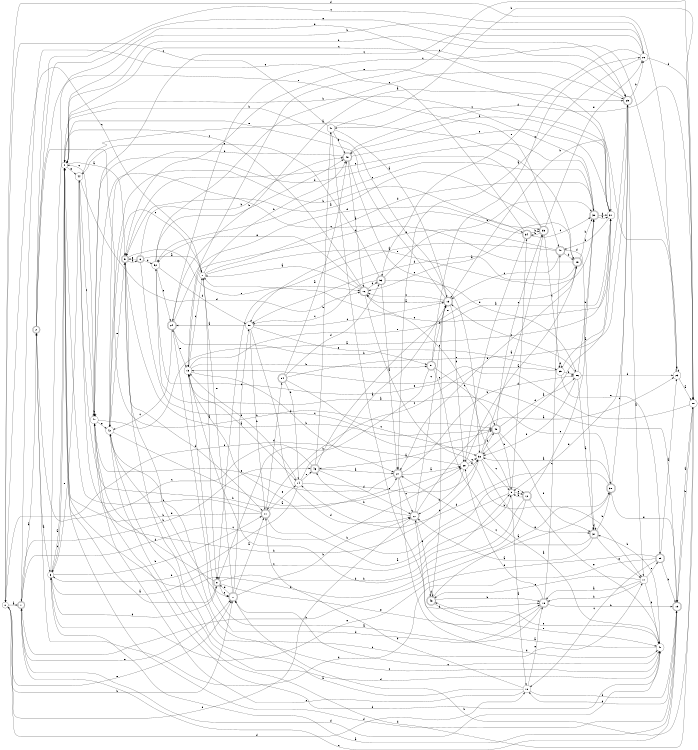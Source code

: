 digraph n44_7 {
__start0 [label="" shape="none"];

rankdir=LR;
size="8,5";

s0 [style="filled", color="black", fillcolor="white" shape="circle", label="0"];
s1 [style="rounded,filled", color="black", fillcolor="white" shape="doublecircle", label="1"];
s2 [style="rounded,filled", color="black", fillcolor="white" shape="doublecircle", label="2"];
s3 [style="filled", color="black", fillcolor="white" shape="circle", label="3"];
s4 [style="filled", color="black", fillcolor="white" shape="circle", label="4"];
s5 [style="rounded,filled", color="black", fillcolor="white" shape="doublecircle", label="5"];
s6 [style="rounded,filled", color="black", fillcolor="white" shape="doublecircle", label="6"];
s7 [style="filled", color="black", fillcolor="white" shape="circle", label="7"];
s8 [style="rounded,filled", color="black", fillcolor="white" shape="doublecircle", label="8"];
s9 [style="filled", color="black", fillcolor="white" shape="circle", label="9"];
s10 [style="filled", color="black", fillcolor="white" shape="circle", label="10"];
s11 [style="rounded,filled", color="black", fillcolor="white" shape="doublecircle", label="11"];
s12 [style="rounded,filled", color="black", fillcolor="white" shape="doublecircle", label="12"];
s13 [style="filled", color="black", fillcolor="white" shape="circle", label="13"];
s14 [style="filled", color="black", fillcolor="white" shape="circle", label="14"];
s15 [style="rounded,filled", color="black", fillcolor="white" shape="doublecircle", label="15"];
s16 [style="rounded,filled", color="black", fillcolor="white" shape="doublecircle", label="16"];
s17 [style="filled", color="black", fillcolor="white" shape="circle", label="17"];
s18 [style="rounded,filled", color="black", fillcolor="white" shape="doublecircle", label="18"];
s19 [style="rounded,filled", color="black", fillcolor="white" shape="doublecircle", label="19"];
s20 [style="filled", color="black", fillcolor="white" shape="circle", label="20"];
s21 [style="rounded,filled", color="black", fillcolor="white" shape="doublecircle", label="21"];
s22 [style="rounded,filled", color="black", fillcolor="white" shape="doublecircle", label="22"];
s23 [style="filled", color="black", fillcolor="white" shape="circle", label="23"];
s24 [style="rounded,filled", color="black", fillcolor="white" shape="doublecircle", label="24"];
s25 [style="rounded,filled", color="black", fillcolor="white" shape="doublecircle", label="25"];
s26 [style="filled", color="black", fillcolor="white" shape="circle", label="26"];
s27 [style="rounded,filled", color="black", fillcolor="white" shape="doublecircle", label="27"];
s28 [style="filled", color="black", fillcolor="white" shape="circle", label="28"];
s29 [style="rounded,filled", color="black", fillcolor="white" shape="doublecircle", label="29"];
s30 [style="rounded,filled", color="black", fillcolor="white" shape="doublecircle", label="30"];
s31 [style="filled", color="black", fillcolor="white" shape="circle", label="31"];
s32 [style="filled", color="black", fillcolor="white" shape="circle", label="32"];
s33 [style="rounded,filled", color="black", fillcolor="white" shape="doublecircle", label="33"];
s34 [style="rounded,filled", color="black", fillcolor="white" shape="doublecircle", label="34"];
s35 [style="filled", color="black", fillcolor="white" shape="circle", label="35"];
s36 [style="filled", color="black", fillcolor="white" shape="circle", label="36"];
s37 [style="rounded,filled", color="black", fillcolor="white" shape="doublecircle", label="37"];
s38 [style="rounded,filled", color="black", fillcolor="white" shape="doublecircle", label="38"];
s39 [style="rounded,filled", color="black", fillcolor="white" shape="doublecircle", label="39"];
s40 [style="filled", color="black", fillcolor="white" shape="circle", label="40"];
s41 [style="filled", color="black", fillcolor="white" shape="circle", label="41"];
s42 [style="filled", color="black", fillcolor="white" shape="circle", label="42"];
s43 [style="rounded,filled", color="black", fillcolor="white" shape="doublecircle", label="43"];
s44 [style="filled", color="black", fillcolor="white" shape="circle", label="44"];
s45 [style="rounded,filled", color="black", fillcolor="white" shape="doublecircle", label="45"];
s46 [style="rounded,filled", color="black", fillcolor="white" shape="doublecircle", label="46"];
s47 [style="filled", color="black", fillcolor="white" shape="circle", label="47"];
s48 [style="rounded,filled", color="black", fillcolor="white" shape="doublecircle", label="48"];
s49 [style="rounded,filled", color="black", fillcolor="white" shape="doublecircle", label="49"];
s50 [style="filled", color="black", fillcolor="white" shape="circle", label="50"];
s51 [style="rounded,filled", color="black", fillcolor="white" shape="doublecircle", label="51"];
s52 [style="filled", color="black", fillcolor="white" shape="circle", label="52"];
s53 [style="rounded,filled", color="black", fillcolor="white" shape="doublecircle", label="53"];
s54 [style="rounded,filled", color="black", fillcolor="white" shape="doublecircle", label="54"];
s0 -> s1 [label="a"];
s0 -> s21 [label="b"];
s0 -> s7 [label="c"];
s0 -> s10 [label="d"];
s0 -> s21 [label="e"];
s1 -> s2 [label="a"];
s1 -> s46 [label="b"];
s1 -> s28 [label="c"];
s1 -> s41 [label="d"];
s1 -> s21 [label="e"];
s2 -> s3 [label="a"];
s2 -> s45 [label="b"];
s2 -> s26 [label="c"];
s2 -> s31 [label="d"];
s2 -> s25 [label="e"];
s3 -> s4 [label="a"];
s3 -> s11 [label="b"];
s3 -> s9 [label="c"];
s3 -> s8 [label="d"];
s3 -> s49 [label="e"];
s4 -> s5 [label="a"];
s4 -> s25 [label="b"];
s4 -> s3 [label="c"];
s4 -> s19 [label="d"];
s4 -> s44 [label="e"];
s5 -> s6 [label="a"];
s5 -> s45 [label="b"];
s5 -> s41 [label="c"];
s5 -> s11 [label="d"];
s5 -> s16 [label="e"];
s6 -> s7 [label="a"];
s6 -> s48 [label="b"];
s6 -> s45 [label="c"];
s6 -> s52 [label="d"];
s6 -> s5 [label="e"];
s7 -> s8 [label="a"];
s7 -> s48 [label="b"];
s7 -> s42 [label="c"];
s7 -> s30 [label="d"];
s7 -> s30 [label="e"];
s8 -> s4 [label="a"];
s8 -> s9 [label="b"];
s8 -> s21 [label="c"];
s8 -> s40 [label="d"];
s8 -> s18 [label="e"];
s9 -> s10 [label="a"];
s9 -> s13 [label="b"];
s9 -> s16 [label="c"];
s9 -> s34 [label="d"];
s9 -> s12 [label="e"];
s10 -> s5 [label="a"];
s10 -> s11 [label="b"];
s10 -> s40 [label="c"];
s10 -> s19 [label="d"];
s10 -> s18 [label="e"];
s11 -> s12 [label="a"];
s11 -> s4 [label="b"];
s11 -> s4 [label="c"];
s11 -> s54 [label="d"];
s11 -> s14 [label="e"];
s12 -> s9 [label="a"];
s12 -> s13 [label="b"];
s12 -> s30 [label="c"];
s12 -> s4 [label="d"];
s12 -> s41 [label="e"];
s13 -> s14 [label="a"];
s13 -> s51 [label="b"];
s13 -> s7 [label="c"];
s13 -> s27 [label="d"];
s13 -> s31 [label="e"];
s14 -> s15 [label="a"];
s14 -> s3 [label="b"];
s14 -> s32 [label="c"];
s14 -> s13 [label="d"];
s14 -> s46 [label="e"];
s15 -> s16 [label="a"];
s15 -> s4 [label="b"];
s15 -> s16 [label="c"];
s15 -> s28 [label="d"];
s15 -> s4 [label="e"];
s16 -> s7 [label="a"];
s16 -> s17 [label="b"];
s16 -> s4 [label="c"];
s16 -> s53 [label="d"];
s16 -> s52 [label="e"];
s17 -> s18 [label="a"];
s17 -> s18 [label="b"];
s17 -> s43 [label="c"];
s17 -> s41 [label="d"];
s17 -> s39 [label="e"];
s18 -> s13 [label="a"];
s18 -> s19 [label="b"];
s18 -> s49 [label="c"];
s18 -> s24 [label="d"];
s18 -> s28 [label="e"];
s19 -> s3 [label="a"];
s19 -> s20 [label="b"];
s19 -> s1 [label="c"];
s19 -> s10 [label="d"];
s19 -> s52 [label="e"];
s20 -> s19 [label="a"];
s20 -> s21 [label="b"];
s20 -> s13 [label="c"];
s20 -> s42 [label="d"];
s20 -> s13 [label="e"];
s21 -> s11 [label="a"];
s21 -> s22 [label="b"];
s21 -> s50 [label="c"];
s21 -> s8 [label="d"];
s21 -> s7 [label="e"];
s22 -> s23 [label="a"];
s22 -> s46 [label="b"];
s22 -> s15 [label="c"];
s22 -> s0 [label="d"];
s22 -> s43 [label="e"];
s23 -> s20 [label="a"];
s23 -> s15 [label="b"];
s23 -> s24 [label="c"];
s23 -> s0 [label="d"];
s23 -> s23 [label="e"];
s24 -> s25 [label="a"];
s24 -> s35 [label="b"];
s24 -> s42 [label="c"];
s24 -> s34 [label="d"];
s24 -> s13 [label="e"];
s25 -> s17 [label="a"];
s25 -> s26 [label="b"];
s25 -> s4 [label="c"];
s25 -> s9 [label="d"];
s25 -> s7 [label="e"];
s26 -> s27 [label="a"];
s26 -> s4 [label="b"];
s26 -> s40 [label="c"];
s26 -> s20 [label="d"];
s26 -> s53 [label="e"];
s27 -> s28 [label="a"];
s27 -> s36 [label="b"];
s27 -> s22 [label="c"];
s27 -> s41 [label="d"];
s27 -> s40 [label="e"];
s28 -> s29 [label="a"];
s28 -> s22 [label="b"];
s28 -> s32 [label="c"];
s28 -> s32 [label="d"];
s28 -> s0 [label="e"];
s29 -> s16 [label="a"];
s29 -> s30 [label="b"];
s29 -> s40 [label="c"];
s29 -> s50 [label="d"];
s29 -> s27 [label="e"];
s30 -> s31 [label="a"];
s30 -> s4 [label="b"];
s30 -> s52 [label="c"];
s30 -> s31 [label="d"];
s30 -> s5 [label="e"];
s31 -> s32 [label="a"];
s31 -> s48 [label="b"];
s31 -> s47 [label="c"];
s31 -> s49 [label="d"];
s31 -> s5 [label="e"];
s32 -> s33 [label="a"];
s32 -> s44 [label="b"];
s32 -> s9 [label="c"];
s32 -> s45 [label="d"];
s32 -> s37 [label="e"];
s33 -> s5 [label="a"];
s33 -> s34 [label="b"];
s33 -> s35 [label="c"];
s33 -> s40 [label="d"];
s33 -> s26 [label="e"];
s34 -> s28 [label="a"];
s34 -> s33 [label="b"];
s34 -> s30 [label="c"];
s34 -> s13 [label="d"];
s34 -> s1 [label="e"];
s35 -> s31 [label="a"];
s35 -> s36 [label="b"];
s35 -> s11 [label="c"];
s35 -> s35 [label="d"];
s35 -> s39 [label="e"];
s36 -> s37 [label="a"];
s36 -> s30 [label="b"];
s36 -> s15 [label="c"];
s36 -> s23 [label="d"];
s36 -> s32 [label="e"];
s37 -> s22 [label="a"];
s37 -> s38 [label="b"];
s37 -> s27 [label="c"];
s37 -> s37 [label="d"];
s37 -> s17 [label="e"];
s38 -> s32 [label="a"];
s38 -> s1 [label="b"];
s38 -> s25 [label="c"];
s38 -> s14 [label="d"];
s38 -> s19 [label="e"];
s39 -> s23 [label="a"];
s39 -> s19 [label="b"];
s39 -> s10 [label="c"];
s39 -> s2 [label="d"];
s39 -> s3 [label="e"];
s40 -> s31 [label="a"];
s40 -> s40 [label="b"];
s40 -> s4 [label="c"];
s40 -> s41 [label="d"];
s40 -> s42 [label="e"];
s41 -> s22 [label="a"];
s41 -> s37 [label="b"];
s41 -> s21 [label="c"];
s41 -> s42 [label="d"];
s41 -> s43 [label="e"];
s42 -> s28 [label="a"];
s42 -> s33 [label="b"];
s42 -> s17 [label="c"];
s42 -> s21 [label="d"];
s42 -> s5 [label="e"];
s43 -> s38 [label="a"];
s43 -> s18 [label="b"];
s43 -> s15 [label="c"];
s43 -> s43 [label="d"];
s43 -> s41 [label="e"];
s44 -> s29 [label="a"];
s44 -> s27 [label="b"];
s44 -> s40 [label="c"];
s44 -> s16 [label="d"];
s44 -> s3 [label="e"];
s45 -> s46 [label="a"];
s45 -> s9 [label="b"];
s45 -> s33 [label="c"];
s45 -> s36 [label="d"];
s45 -> s37 [label="e"];
s46 -> s27 [label="a"];
s46 -> s47 [label="b"];
s46 -> s2 [label="c"];
s46 -> s22 [label="d"];
s46 -> s29 [label="e"];
s47 -> s15 [label="a"];
s47 -> s20 [label="b"];
s47 -> s0 [label="c"];
s47 -> s18 [label="d"];
s47 -> s48 [label="e"];
s48 -> s16 [label="a"];
s48 -> s42 [label="b"];
s48 -> s32 [label="c"];
s48 -> s20 [label="d"];
s48 -> s31 [label="e"];
s49 -> s8 [label="a"];
s49 -> s29 [label="b"];
s49 -> s15 [label="c"];
s49 -> s37 [label="d"];
s49 -> s50 [label="e"];
s50 -> s24 [label="a"];
s50 -> s11 [label="b"];
s50 -> s15 [label="c"];
s50 -> s22 [label="d"];
s50 -> s51 [label="e"];
s51 -> s41 [label="a"];
s51 -> s8 [label="b"];
s51 -> s45 [label="c"];
s51 -> s15 [label="d"];
s51 -> s26 [label="e"];
s52 -> s38 [label="a"];
s52 -> s48 [label="b"];
s52 -> s25 [label="c"];
s52 -> s50 [label="d"];
s52 -> s24 [label="e"];
s53 -> s27 [label="a"];
s53 -> s30 [label="b"];
s53 -> s50 [label="c"];
s53 -> s36 [label="d"];
s53 -> s44 [label="e"];
s54 -> s48 [label="a"];
s54 -> s14 [label="b"];
s54 -> s32 [label="c"];
s54 -> s53 [label="d"];
s54 -> s25 [label="e"];

}